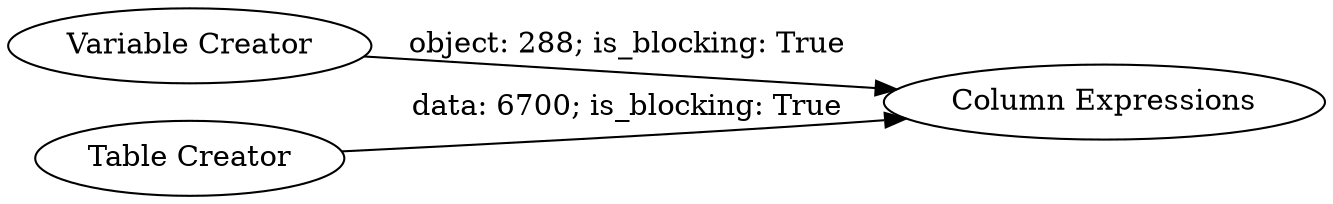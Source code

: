 digraph {
	"3369049491041588912_2" [label="Column Expressions"]
	"3369049491041588912_3" [label="Variable Creator"]
	"3369049491041588912_1" [label="Table Creator"]
	"3369049491041588912_1" -> "3369049491041588912_2" [label="data: 6700; is_blocking: True"]
	"3369049491041588912_3" -> "3369049491041588912_2" [label="object: 288; is_blocking: True"]
	rankdir=LR
}
